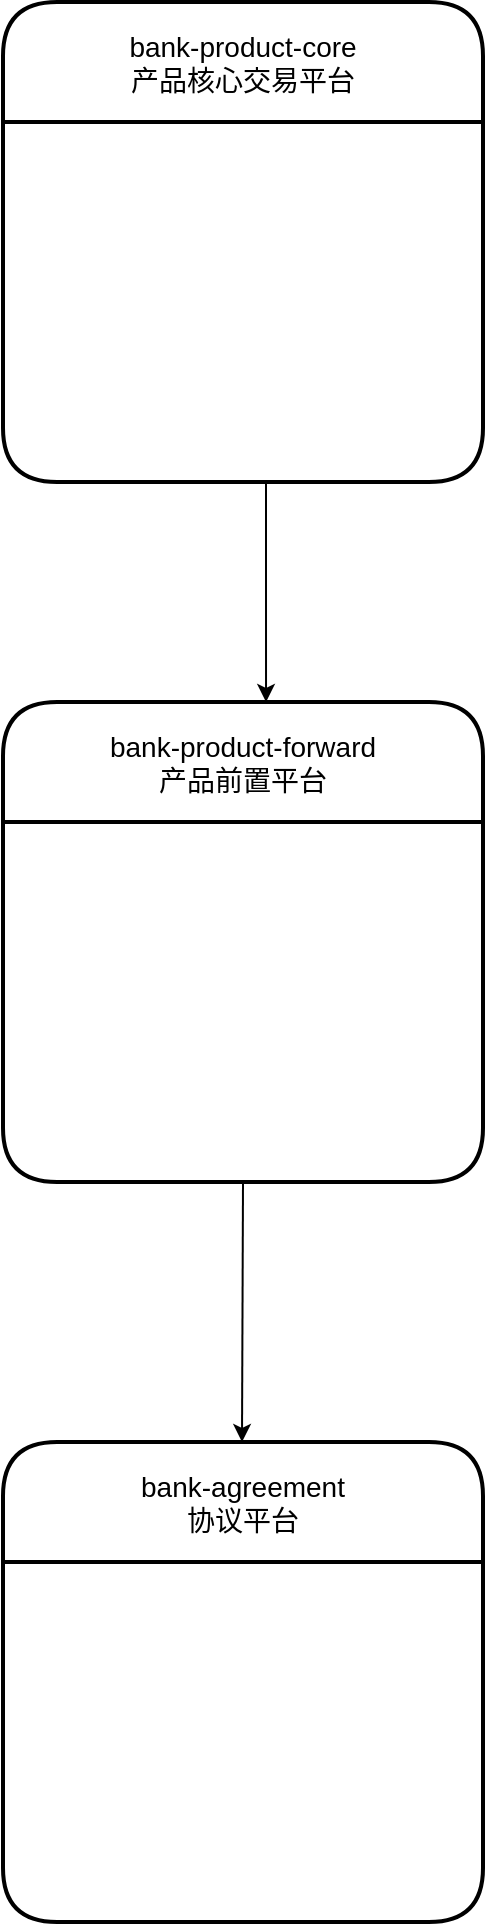 <mxfile version="14.0.3" type="github">
  <diagram id="E2YPs1XDWaf8-1GBhOvZ" name="第 1 页">
    <mxGraphModel dx="782" dy="439" grid="1" gridSize="10" guides="1" tooltips="1" connect="1" arrows="1" fold="1" page="1" pageScale="1" pageWidth="827" pageHeight="1169" math="0" shadow="0">
      <root>
        <mxCell id="0" />
        <mxCell id="1" parent="0" />
        <mxCell id="DkUu35iDDZaPHqgWe5xr-5" value="" style="edgeStyle=orthogonalEdgeStyle;rounded=0;orthogonalLoop=1;jettySize=auto;html=1;entryX=0.548;entryY=0;entryDx=0;entryDy=0;entryPerimeter=0;" edge="1" parent="1" target="DkUu35iDDZaPHqgWe5xr-17">
          <mxGeometry relative="1" as="geometry">
            <mxPoint x="413" y="280" as="sourcePoint" />
            <mxPoint x="413" y="380" as="targetPoint" />
            <Array as="points">
              <mxPoint x="413" y="320" />
              <mxPoint x="413" y="320" />
            </Array>
          </mxGeometry>
        </mxCell>
        <mxCell id="DkUu35iDDZaPHqgWe5xr-11" value="bank-product-core&#xa;产品核心交易平台" style="swimlane;childLayout=stackLayout;horizontal=1;startSize=60;horizontalStack=0;rounded=1;fontSize=14;fontStyle=0;strokeWidth=2;resizeParent=0;resizeLast=1;shadow=0;dashed=0;align=center;" vertex="1" parent="1">
          <mxGeometry x="281.5" y="40" width="240" height="240" as="geometry" />
        </mxCell>
        <mxCell id="DkUu35iDDZaPHqgWe5xr-17" value="bank-product-forward&#xa;产品前置平台" style="swimlane;childLayout=stackLayout;horizontal=1;startSize=60;horizontalStack=0;rounded=1;fontSize=14;fontStyle=0;strokeWidth=2;resizeParent=0;resizeLast=1;shadow=0;dashed=0;align=center;" vertex="1" parent="1">
          <mxGeometry x="281.5" y="390" width="240" height="240" as="geometry" />
        </mxCell>
        <mxCell id="DkUu35iDDZaPHqgWe5xr-18" value="bank-agreement&#xa;协议平台" style="swimlane;childLayout=stackLayout;horizontal=1;startSize=60;horizontalStack=0;rounded=1;fontSize=14;fontStyle=0;strokeWidth=2;resizeParent=0;resizeLast=1;shadow=0;dashed=0;align=center;" vertex="1" parent="1">
          <mxGeometry x="281.5" y="760" width="240" height="240" as="geometry" />
        </mxCell>
        <mxCell id="DkUu35iDDZaPHqgWe5xr-19" value="" style="edgeStyle=orthogonalEdgeStyle;rounded=0;orthogonalLoop=1;jettySize=auto;html=1;exitX=0.5;exitY=1;exitDx=0;exitDy=0;" edge="1" parent="1" source="DkUu35iDDZaPHqgWe5xr-17">
          <mxGeometry relative="1" as="geometry">
            <mxPoint x="401" y="640" as="sourcePoint" />
            <mxPoint x="401" y="760" as="targetPoint" />
          </mxGeometry>
        </mxCell>
      </root>
    </mxGraphModel>
  </diagram>
</mxfile>
